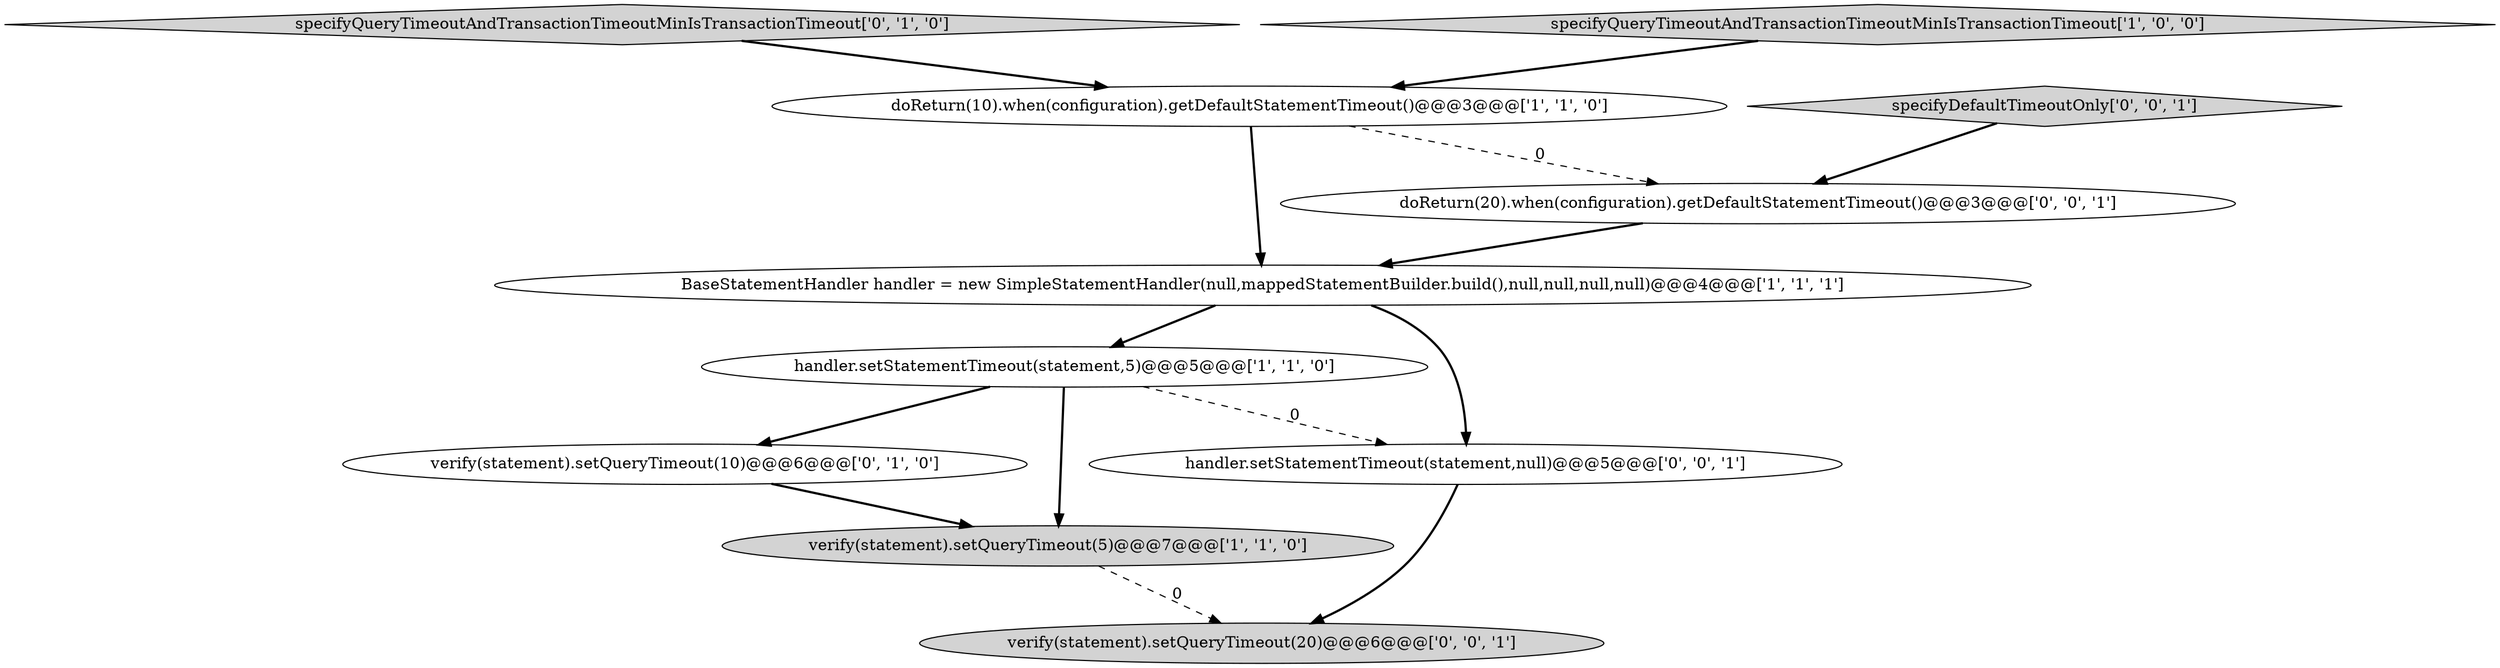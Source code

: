 digraph {
5 [style = filled, label = "specifyQueryTimeoutAndTransactionTimeoutMinIsTransactionTimeout['0', '1', '0']", fillcolor = lightgray, shape = diamond image = "AAA0AAABBB2BBB"];
0 [style = filled, label = "handler.setStatementTimeout(statement,5)@@@5@@@['1', '1', '0']", fillcolor = white, shape = ellipse image = "AAA0AAABBB1BBB"];
7 [style = filled, label = "verify(statement).setQueryTimeout(20)@@@6@@@['0', '0', '1']", fillcolor = lightgray, shape = ellipse image = "AAA0AAABBB3BBB"];
3 [style = filled, label = "specifyQueryTimeoutAndTransactionTimeoutMinIsTransactionTimeout['1', '0', '0']", fillcolor = lightgray, shape = diamond image = "AAA0AAABBB1BBB"];
9 [style = filled, label = "doReturn(20).when(configuration).getDefaultStatementTimeout()@@@3@@@['0', '0', '1']", fillcolor = white, shape = ellipse image = "AAA0AAABBB3BBB"];
8 [style = filled, label = "handler.setStatementTimeout(statement,null)@@@5@@@['0', '0', '1']", fillcolor = white, shape = ellipse image = "AAA0AAABBB3BBB"];
1 [style = filled, label = "doReturn(10).when(configuration).getDefaultStatementTimeout()@@@3@@@['1', '1', '0']", fillcolor = white, shape = ellipse image = "AAA0AAABBB1BBB"];
10 [style = filled, label = "specifyDefaultTimeoutOnly['0', '0', '1']", fillcolor = lightgray, shape = diamond image = "AAA0AAABBB3BBB"];
6 [style = filled, label = "verify(statement).setQueryTimeout(10)@@@6@@@['0', '1', '0']", fillcolor = white, shape = ellipse image = "AAA1AAABBB2BBB"];
4 [style = filled, label = "verify(statement).setQueryTimeout(5)@@@7@@@['1', '1', '0']", fillcolor = lightgray, shape = ellipse image = "AAA0AAABBB1BBB"];
2 [style = filled, label = "BaseStatementHandler handler = new SimpleStatementHandler(null,mappedStatementBuilder.build(),null,null,null,null)@@@4@@@['1', '1', '1']", fillcolor = white, shape = ellipse image = "AAA0AAABBB1BBB"];
0->6 [style = bold, label=""];
8->7 [style = bold, label=""];
2->0 [style = bold, label=""];
9->2 [style = bold, label=""];
0->4 [style = bold, label=""];
4->7 [style = dashed, label="0"];
6->4 [style = bold, label=""];
1->2 [style = bold, label=""];
1->9 [style = dashed, label="0"];
0->8 [style = dashed, label="0"];
3->1 [style = bold, label=""];
2->8 [style = bold, label=""];
10->9 [style = bold, label=""];
5->1 [style = bold, label=""];
}
